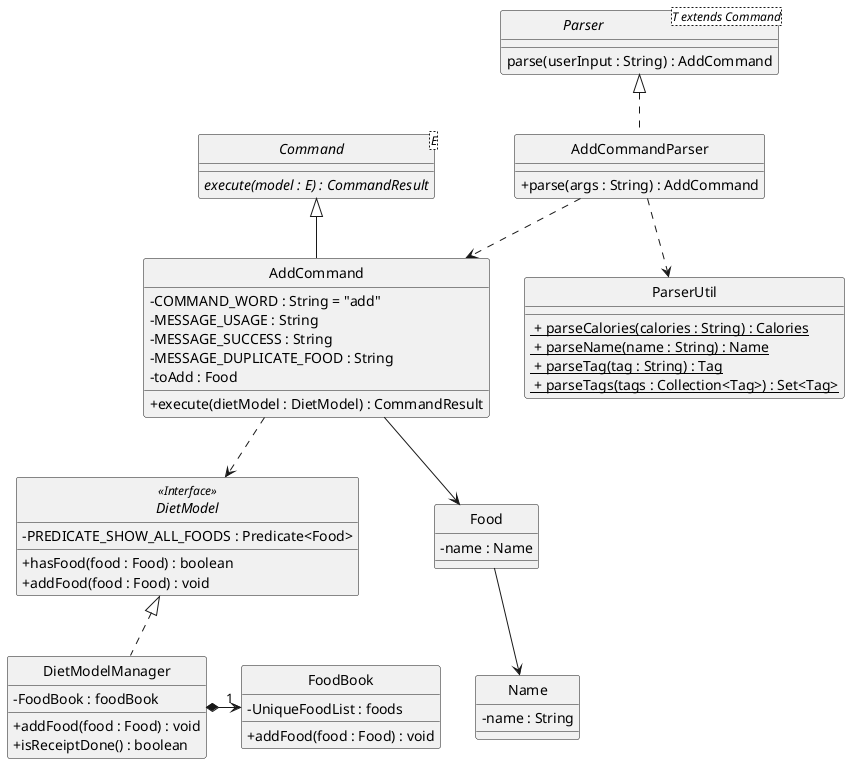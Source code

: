 @startuml
/' @author @akhilvuputuri'/
/' Got inspiration and adapted
from https://github.com/AY1920S2-CS2103T-W12-1/main/blob/master/docs/images/DeliveredClassDiagram.png '/

skinparam backgroundColor #ffffff
skinparam classAttributeIconSize 0
hide circle


class AddCommandParser implements Parser {
    /' Methods '/
    + parse(args : String) : AddCommand
}

interface Parser<T extends Command> {
    parse(userInput : String) : AddCommand
}

abstract class Command<E> {
    {abstract} execute(model : E) : CommandResult
}

class AddCommand extends Command {
    /' Fields '/
    - COMMAND_WORD : String = "add"
    - MESSAGE_USAGE : String
    - MESSAGE_SUCCESS : String
    - MESSAGE_DUPLICATE_FOOD : String
    - toAdd : Food

    /' Methods '/
    + execute(dietModel : DietModel) : CommandResult

}

interface DietModel <<Interface>> {
    - PREDICATE_SHOW_ALL_FOODS : Predicate<Food>

    + hasFood(food : Food) : boolean
    + addFood(food : Food) : void
}

class ParserUtil {
    <u> + parseCalories(calories : String) : Calories
    <u> + parseName(name : String) : Name
    <u> + parseTag(tag : String) : Tag
    <u> + parseTags(tags : Collection<Tag>) : Set<Tag>
}

class DietModelManager implements DietModel {
    /' Fields '/
    - FoodBook : foodBook

    /' Methods '/
    + addFood(food : Food) : void
    + isReceiptDone() : boolean
}

class Food {
    - name : Name
}

class FoodBook {
    /' Fields '/
    - UniqueFoodList : foods

    /' Methods '/
    + addFood(food : Food) : void
}

class Name {
    - name : String
}


AddCommandParser ..> AddCommand
AddCommandParser ..> ParserUtil
AddCommand ..> DietModel
AddCommand --> Food
Food --> Name
DietModelManager *-right->"1" FoodBook

@enduml
